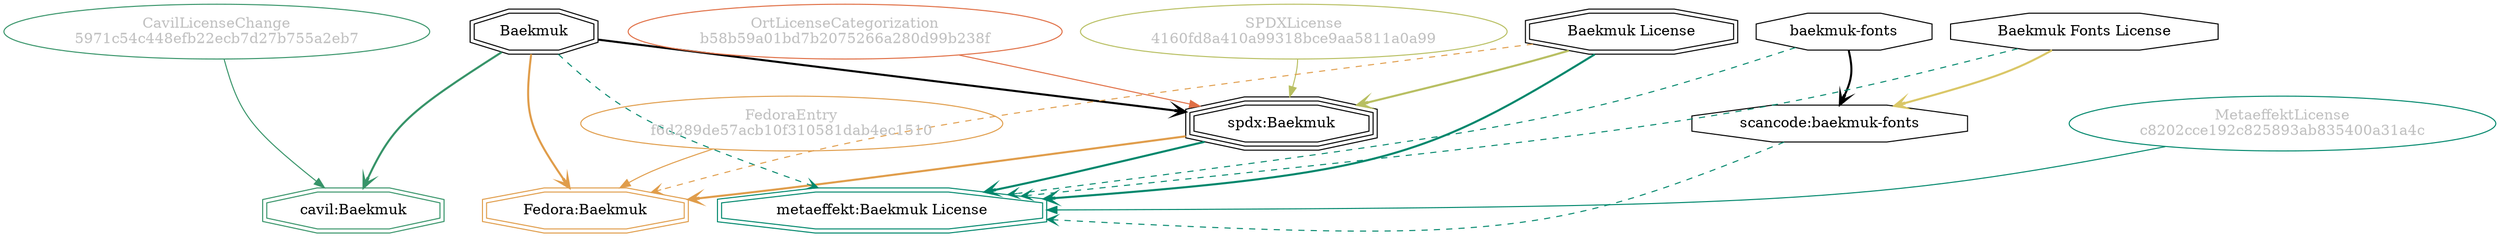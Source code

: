 strict digraph {
    node [shape=box];
    graph [splines=curved];
    641 [label="SPDXLicense\n4160fd8a410a99318bce9aa5811a0a99"
        ,fontcolor=gray
        ,color="#b8bf62"
        ,fillcolor="beige;1"
        ,shape=ellipse];
    642 [label="spdx:Baekmuk"
        ,shape=tripleoctagon];
    643 [label=Baekmuk
        ,shape=doubleoctagon];
    644 [label="Baekmuk License"
        ,shape=doubleoctagon];
    6022 [label="FedoraEntry\nf6d289de57acb10f310581dab4ec1510"
         ,fontcolor=gray
         ,color="#e09d4b"
         ,fillcolor="beige;1"
         ,shape=ellipse];
    6023 [label="Fedora:Baekmuk"
         ,color="#e09d4b"
         ,shape=doubleoctagon];
    12226 [label="scancode:baekmuk-fonts"
          ,shape=octagon];
    12227 [label="baekmuk-fonts"
          ,shape=octagon];
    12228 [label="Baekmuk Fonts License"
          ,shape=octagon];
    28544 [label="OrtLicenseCategorization\nb58b59a01bd7b2075266a280d99b238f"
          ,fontcolor=gray
          ,color="#e06f45"
          ,fillcolor="beige;1"
          ,shape=ellipse];
    36416 [label="CavilLicenseChange\n5971c54c448efb22ecb7d27b755a2eb7"
          ,fontcolor=gray
          ,color="#379469"
          ,fillcolor="beige;1"
          ,shape=ellipse];
    36417 [label="cavil:Baekmuk"
          ,color="#379469"
          ,shape=doubleoctagon];
    39869 [label="MetaeffektLicense\nc8202cce192c825893ab835400a31a4c"
          ,fontcolor=gray
          ,color="#00876c"
          ,fillcolor="beige;1"
          ,shape=ellipse];
    39870 [label="metaeffekt:Baekmuk License"
          ,color="#00876c"
          ,shape=doubleoctagon];
    641 -> 642 [weight=0.5
               ,color="#b8bf62"];
    642 -> 6023 [style=bold
                ,arrowhead=vee
                ,weight=0.7
                ,color="#e09d4b"];
    642 -> 39870 [style=bold
                 ,arrowhead=vee
                 ,weight=0.7
                 ,color="#00876c"];
    643 -> 642 [style=bold
               ,arrowhead=vee
               ,weight=0.7];
    643 -> 6023 [style=bold
                ,arrowhead=vee
                ,weight=0.7
                ,color="#e09d4b"];
    643 -> 6023 [style=bold
                ,arrowhead=vee
                ,weight=0.7
                ,color="#e09d4b"];
    643 -> 36417 [style=bold
                 ,arrowhead=vee
                 ,weight=0.7
                 ,color="#379469"];
    643 -> 36417 [style=bold
                 ,arrowhead=vee
                 ,weight=0.7
                 ,color="#379469"];
    643 -> 39870 [style=dashed
                 ,arrowhead=vee
                 ,weight=0.5
                 ,color="#00876c"];
    644 -> 642 [style=bold
               ,arrowhead=vee
               ,weight=0.7
               ,color="#b8bf62"];
    644 -> 6023 [style=dashed
                ,arrowhead=vee
                ,weight=0.5
                ,color="#e09d4b"];
    644 -> 39870 [style=bold
                 ,arrowhead=vee
                 ,weight=0.7
                 ,color="#00876c"];
    6022 -> 6023 [weight=0.5
                 ,color="#e09d4b"];
    12226 -> 39870 [style=dashed
                   ,arrowhead=vee
                   ,weight=0.5
                   ,color="#00876c"];
    12227 -> 12226 [style=bold
                   ,arrowhead=vee
                   ,weight=0.7];
    12227 -> 39870 [style=dashed
                   ,arrowhead=vee
                   ,weight=0.5
                   ,color="#00876c"];
    12228 -> 12226 [style=bold
                   ,arrowhead=vee
                   ,weight=0.7
                   ,color="#dac767"];
    12228 -> 39870 [style=dashed
                   ,arrowhead=vee
                   ,weight=0.5
                   ,color="#00876c"];
    28544 -> 642 [weight=0.5
                 ,color="#e06f45"];
    36416 -> 36417 [weight=0.5
                   ,color="#379469"];
    39869 -> 39870 [weight=0.5
                   ,color="#00876c"];
}
